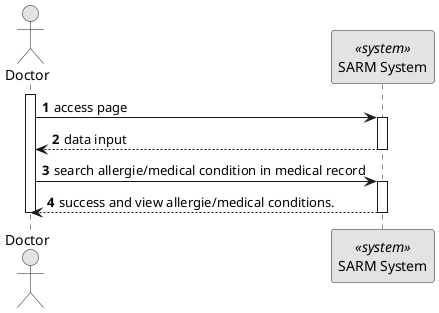 @startuml 5.1.1
skinparam monochrome true
skinparam packageStyle rectangle
skinparam shadowing false

autonumber

actor "Doctor" as AD
participant "SARM System" as SYS <<system>>

activate AD
AD -> SYS: access page
activate SYS
SYS --> AD : data input
deactivate SYS
AD -> SYS : search allergie/medical condition in medical record
activate SYS
SYS --> AD : success and view allergie/medical conditions.

deactivate SYS

deactivate AD



@enduml